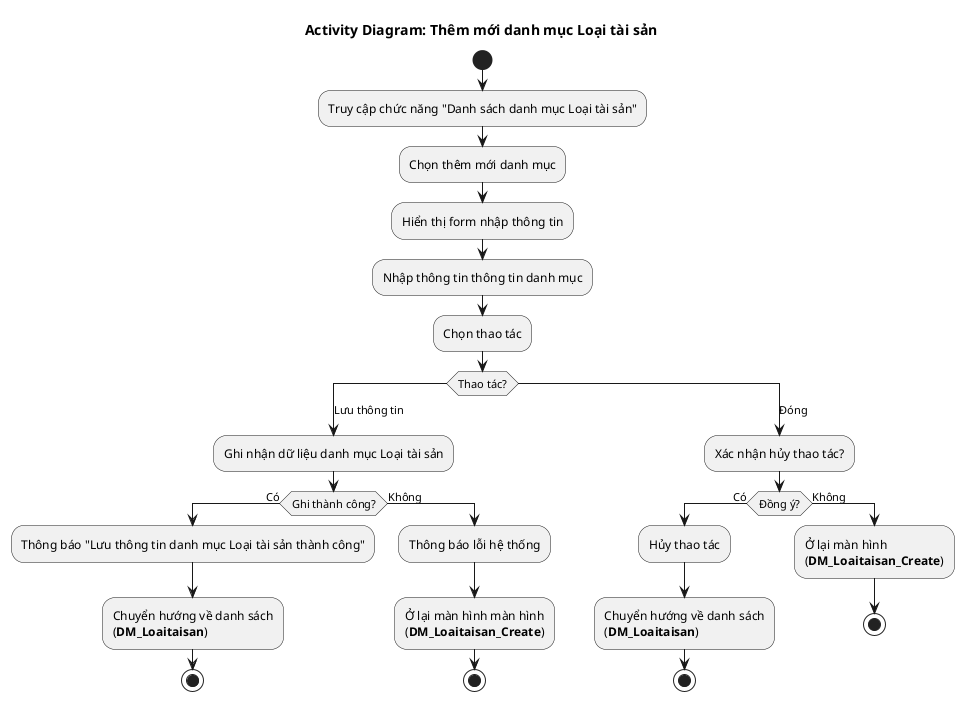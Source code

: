 @startuml DM_Loaitaisan_Create
!pragma layout smetana
title Activity Diagram: Thêm mới danh mục Loại tài sản
start
:Truy cập chức năng "Danh sách danh mục Loại tài sản";
:Chọn thêm mới danh mục;
:Hiển thị form nhập thông tin;
:Nhập thông tin thông tin danh mục;
  :Chọn thao tác;
  switch (Thao tác?)
    case (Lưu thông tin)
      :Ghi nhận dữ liệu danh mục Loại tài sản;
        if (Ghi thành công?) then (Có)
        :Thông báo "Lưu thông tin danh mục Loại tài sản thành công";
        :Chuyển hướng về danh sách\n(**DM_Loaitaisan**);
        stop
      else (Không)
        :Thông báo lỗi hệ thống;
        :Ở lại màn hình màn hình\n(**DM_Loaitaisan_Create**);
        stop
      endif
    case (Đóng)
      :Xác nhận hủy thao tác?;
      if (Đồng ý?) then (Có)
        :Hủy thao tác;
        :Chuyển hướng về danh sách\n(**DM_Loaitaisan**);
        stop
      else (Không)
        :Ở lại màn hình\n(**DM_Loaitaisan_Create**);
        stop
      endif
  endswitch
@enduml
